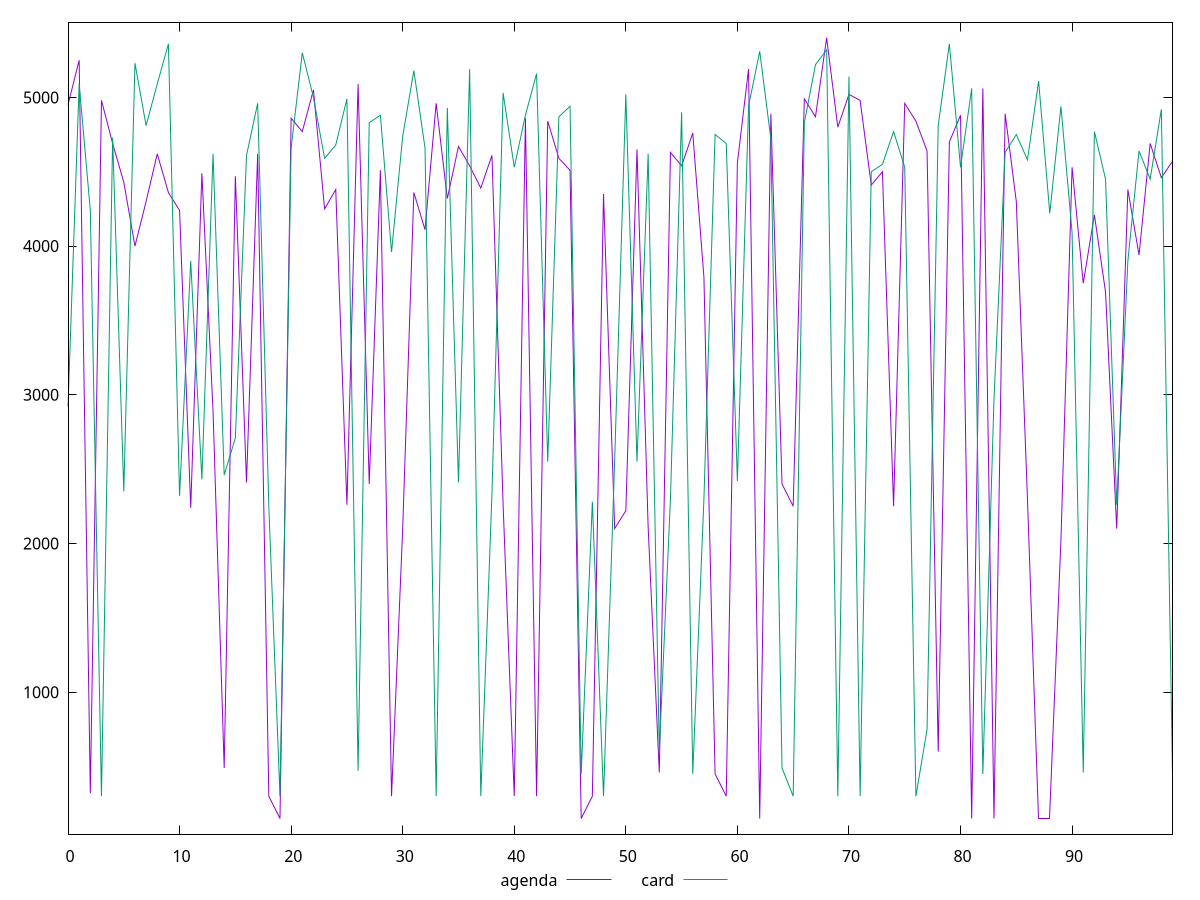 reset

$agenda <<EOF
0 4950
1 5250
2 320
3 4980
4 4690
5 4430
6 4000
7 4300
8 4620
9 4360
10 4240
11 2240
12 4490
13 2890
14 490
15 4470
16 2410
17 4620
18 300
19 150
20 4860
21 4770
22 5050
23 4250
24 4380
25 2260
26 5090
27 2400
28 4510
29 300
30 2100
31 4360
32 4110
33 4960
34 4320
35 4670
36 4540
37 4390
38 4610
39 2260
40 300
41 4860
42 300
43 4840
44 4590
45 4510
46 150
47 300
48 4350
49 2100
50 2220
51 4650
52 2110
53 460
54 4630
55 4540
56 4760
57 3790
58 450
59 300
60 4560
61 5190
62 150
63 4890
64 2400
65 2250
66 4990
67 4870
68 5400
69 4800
70 5020
71 4980
72 4410
73 4500
74 2250
75 4960
76 4840
77 4640
78 600
79 4700
80 4880
81 150
82 5060
83 150
84 4890
85 4300
86 2300
87 150
88 150
89 2020
90 4530
91 3750
92 4210
93 3690
94 2100
95 4380
96 3940
97 4690
98 4460
99 4570
EOF

$card <<EOF
0 2920
1 5090
2 4240
3 300
4 4730
5 2350
6 5230
7 4810
8 5090
9 5360
10 2320
11 3900
12 2430
13 4620
14 2460
15 2710
16 4610
17 4960
18 2250
19 300
20 4660
21 5300
22 5000
23 4590
24 4680
25 4990
26 470
27 4830
28 4880
29 3960
30 4740
31 5180
32 4660
33 300
34 4930
35 2410
36 5190
37 300
38 2330
39 5030
40 4530
41 4880
42 5160
43 2550
44 4870
45 4940
46 450
47 2280
48 300
49 2560
50 5020
51 2550
52 4620
53 600
54 2300
55 4900
56 450
57 2300
58 4750
59 4690
60 2420
61 4940
62 5310
63 4720
64 490
65 300
66 4830
67 5220
68 5320
69 300
70 5140
71 300
72 4500
73 4550
74 4770
75 4530
76 300
77 750
78 4810
79 5360
80 4530
81 5060
82 450
83 2970
84 4630
85 4750
86 4580
87 5110
88 4220
89 4940
90 4090
91 460
92 4770
93 4450
94 2260
95 3900
96 4640
97 4450
98 4920
99 450
EOF

set key outside below
set xrange [0:99]
set yrange [45:5505]
set trange [45:5505]
set terminal svg size 640, 520 enhanced background rgb 'white'
set output "reports/report_00028_2021-02-24T12-49-42.674Z/uses-text-compression/comparison/line/1_vs_2.svg"

plot $agenda title "agenda" with line, \
     $card title "card" with line

reset
